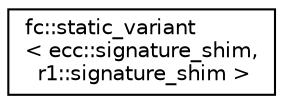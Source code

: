 digraph "Graphical Class Hierarchy"
{
  edge [fontname="Helvetica",fontsize="10",labelfontname="Helvetica",labelfontsize="10"];
  node [fontname="Helvetica",fontsize="10",shape=record];
  rankdir="LR";
  Node0 [label="fc::static_variant\l\< ecc::signature_shim,\l r1::signature_shim \>",height=0.2,width=0.4,color="black", fillcolor="white", style="filled",URL="$classfc_1_1static__variant.html"];
}
